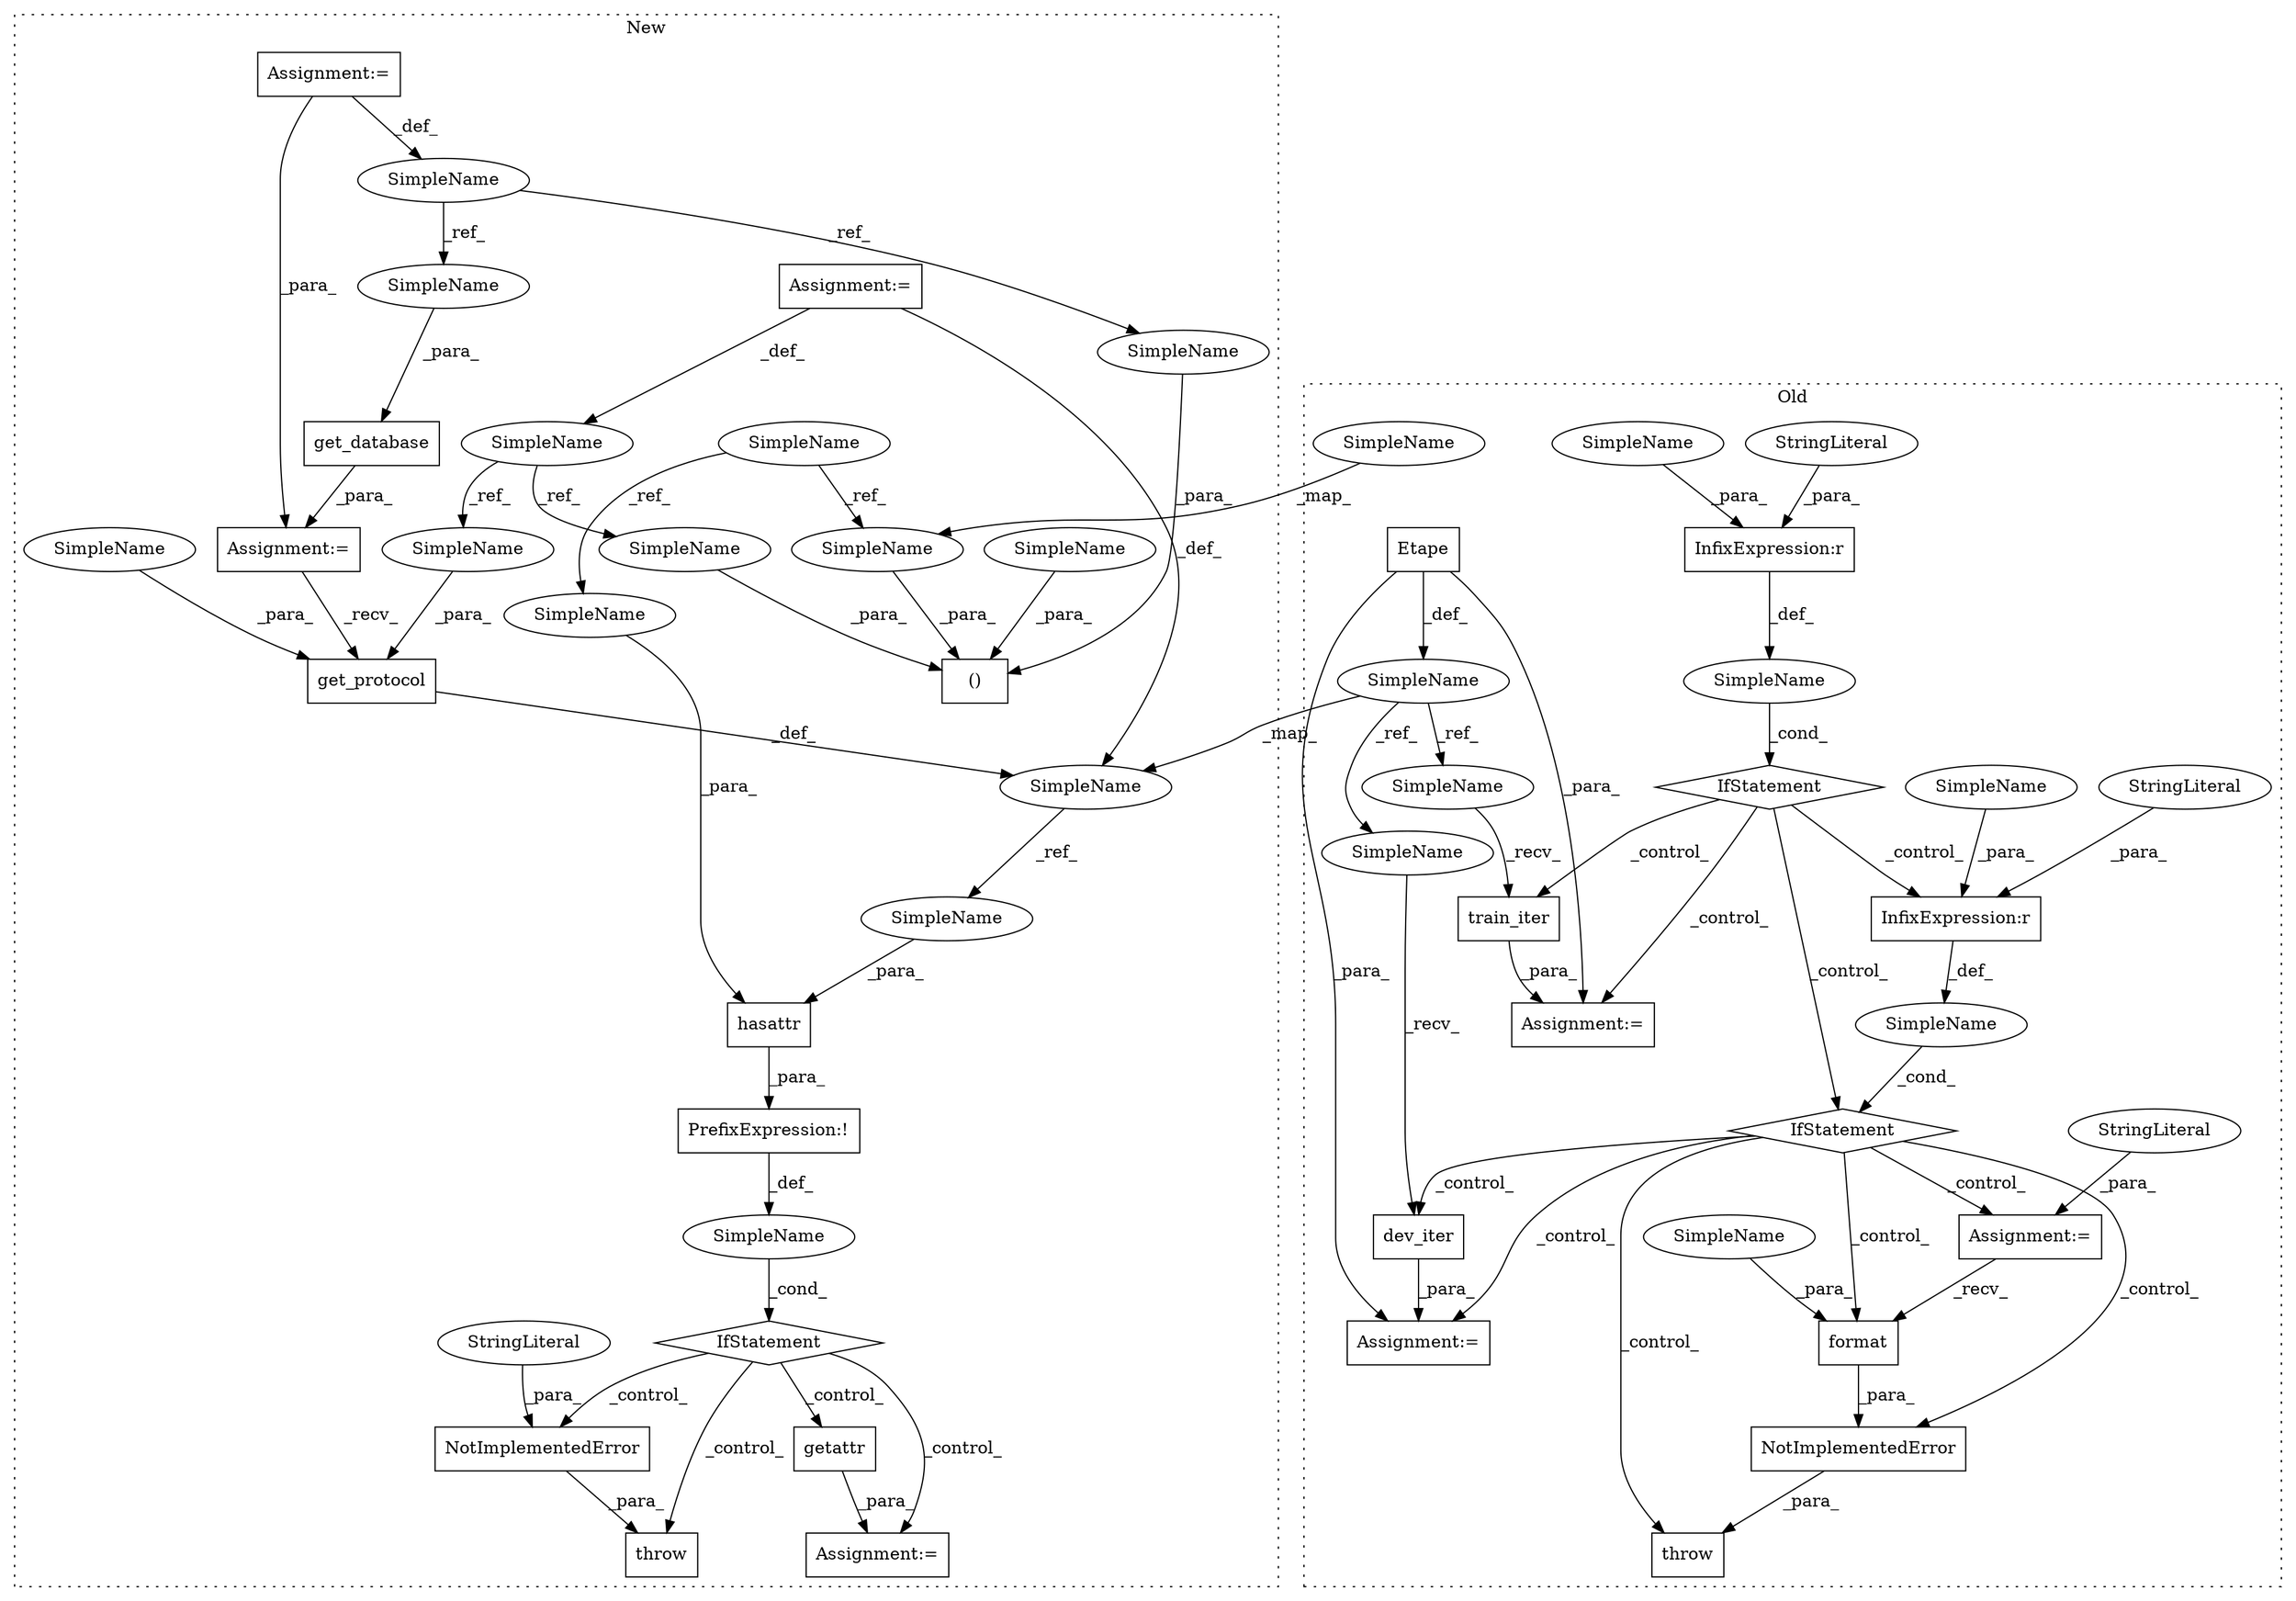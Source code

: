 digraph G {
subgraph cluster0 {
1 [label="NotImplementedError" a="32" s="2493,2531" l="20,1" shape="box"];
3 [label="SimpleName" a="42" s="" l="" shape="ellipse"];
4 [label="throw" a="53" s="2487" l="6" shape="box"];
6 [label="format" a="32" s="2517,2530" l="7,1" shape="box"];
12 [label="train_iter" a="32" s="2315" l="12" shape="box"];
13 [label="Etape" a="32" s="2236,2253" l="6,1" shape="box"];
14 [label="SimpleName" a="42" s="" l="" shape="ellipse"];
16 [label="dev_iter" a="32" s="2398" l="10" shape="box"];
17 [label="InfixExpression:r" a="27" s="2270" l="4" shape="box"];
18 [label="InfixExpression:r" a="27" s="2355" l="4" shape="box"];
21 [label="SimpleName" a="42" s="2227" l="8" shape="ellipse"];
23 [label="IfStatement" a="25" s="2345,2364" l="4,2" shape="diamond"];
28 [label="Assignment:=" a="7" s="2433" l="1" shape="box"];
29 [label="IfStatement" a="25" s="2260,2281" l="4,2" shape="diamond"];
32 [label="StringLiteral" a="45" s="2274" l="7" shape="ellipse"];
34 [label="StringLiteral" a="45" s="2359" l="5" shape="ellipse"];
35 [label="Assignment:=" a="7" s="2305" l="1" shape="box"];
37 [label="Assignment:=" a="7" s="2388" l="1" shape="box"];
38 [label="StringLiteral" a="45" s="2434" l="45" shape="ellipse"];
39 [label="SimpleName" a="42" s="2389" l="8" shape="ellipse"];
40 [label="SimpleName" a="42" s="2306" l="8" shape="ellipse"];
48 [label="SimpleName" a="42" s="2349" l="6" shape="ellipse"];
49 [label="SimpleName" a="42" s="2056" l="6" shape="ellipse"];
50 [label="SimpleName" a="42" s="2524" l="6" shape="ellipse"];
51 [label="SimpleName" a="42" s="2264" l="6" shape="ellipse"];
label = "Old";
style="dotted";
}
subgraph cluster1 {
2 [label="get_protocol" a="32" s="2237,2263" l="13,1" shape="box"];
5 [label="PrefixExpression:!" a="38" s="2274" l="1" shape="box"];
7 [label="NotImplementedError" a="32" s="2315,2337" l="20,1" shape="box"];
8 [label="SimpleName" a="42" s="" l="" shape="ellipse"];
9 [label="throw" a="53" s="2309" l="6" shape="box"];
10 [label="getattr" a="32" s="2365" l="9" shape="box"];
11 [label="StringLiteral" a="45" s="2335" l="2" shape="ellipse"];
15 [label="get_database" a="32" s="2181,2212" l="13,1" shape="box"];
19 [label="()" a="106" s="2087" l="59" shape="box"];
20 [label="SimpleName" a="42" s="1889" l="6" shape="ellipse"];
22 [label="SimpleName" a="42" s="2219" l="8" shape="ellipse"];
24 [label="IfStatement" a="25" s="2270,2299" l="4,2" shape="diamond"];
25 [label="SimpleName" a="42" s="1764" l="4" shape="ellipse"];
26 [label="SimpleName" a="42" s="1905" l="2" shape="ellipse"];
27 [label="hasattr" a="32" s="2275,2298" l="8,1" shape="box"];
30 [label="Assignment:=" a="7" s="2180" l="1" shape="box"];
31 [label="Assignment:=" a="7" s="2364" l="1" shape="box"];
33 [label="Assignment:=" a="7" s="1905" l="2" shape="box"];
36 [label="Assignment:=" a="7" s="1764" l="4" shape="box"];
41 [label="SimpleName" a="42" s="2292" l="6" shape="ellipse"];
42 [label="SimpleName" a="42" s="2140" l="6" shape="ellipse"];
43 [label="SimpleName" a="42" s="2087" l="2" shape="ellipse"];
44 [label="SimpleName" a="42" s="2194" l="2" shape="ellipse"];
45 [label="SimpleName" a="42" s="2283" l="8" shape="ellipse"];
46 [label="SimpleName" a="42" s="2250" l="4" shape="ellipse"];
47 [label="SimpleName" a="42" s="2102" l="4" shape="ellipse"];
52 [label="SimpleName" a="42" s="2255" l="8" shape="ellipse"];
53 [label="SimpleName" a="42" s="2119" l="8" shape="ellipse"];
label = "New";
style="dotted";
}
1 -> 4 [label="_para_"];
2 -> 22 [label="_def_"];
3 -> 29 [label="_cond_"];
5 -> 8 [label="_def_"];
6 -> 1 [label="_para_"];
7 -> 9 [label="_para_"];
8 -> 24 [label="_cond_"];
10 -> 31 [label="_para_"];
11 -> 7 [label="_para_"];
12 -> 35 [label="_para_"];
13 -> 21 [label="_def_"];
13 -> 35 [label="_para_"];
13 -> 37 [label="_para_"];
14 -> 23 [label="_cond_"];
15 -> 30 [label="_para_"];
16 -> 37 [label="_para_"];
17 -> 3 [label="_def_"];
18 -> 14 [label="_def_"];
20 -> 42 [label="_ref_"];
20 -> 41 [label="_ref_"];
21 -> 22 [label="_map_"];
21 -> 40 [label="_ref_"];
21 -> 39 [label="_ref_"];
22 -> 45 [label="_ref_"];
23 -> 28 [label="_control_"];
23 -> 6 [label="_control_"];
23 -> 16 [label="_control_"];
23 -> 1 [label="_control_"];
23 -> 4 [label="_control_"];
23 -> 37 [label="_control_"];
24 -> 7 [label="_control_"];
24 -> 10 [label="_control_"];
24 -> 31 [label="_control_"];
24 -> 9 [label="_control_"];
25 -> 47 [label="_ref_"];
25 -> 46 [label="_ref_"];
26 -> 44 [label="_ref_"];
26 -> 43 [label="_ref_"];
27 -> 5 [label="_para_"];
28 -> 6 [label="_recv_"];
29 -> 18 [label="_control_"];
29 -> 35 [label="_control_"];
29 -> 23 [label="_control_"];
29 -> 12 [label="_control_"];
30 -> 2 [label="_recv_"];
32 -> 17 [label="_para_"];
33 -> 26 [label="_def_"];
33 -> 30 [label="_para_"];
34 -> 18 [label="_para_"];
36 -> 25 [label="_def_"];
36 -> 22 [label="_def_"];
38 -> 28 [label="_para_"];
39 -> 16 [label="_recv_"];
40 -> 12 [label="_recv_"];
41 -> 27 [label="_para_"];
42 -> 19 [label="_para_"];
43 -> 19 [label="_para_"];
44 -> 15 [label="_para_"];
45 -> 27 [label="_para_"];
46 -> 2 [label="_para_"];
47 -> 19 [label="_para_"];
48 -> 18 [label="_para_"];
49 -> 42 [label="_map_"];
50 -> 6 [label="_para_"];
51 -> 17 [label="_para_"];
52 -> 2 [label="_para_"];
53 -> 19 [label="_para_"];
}